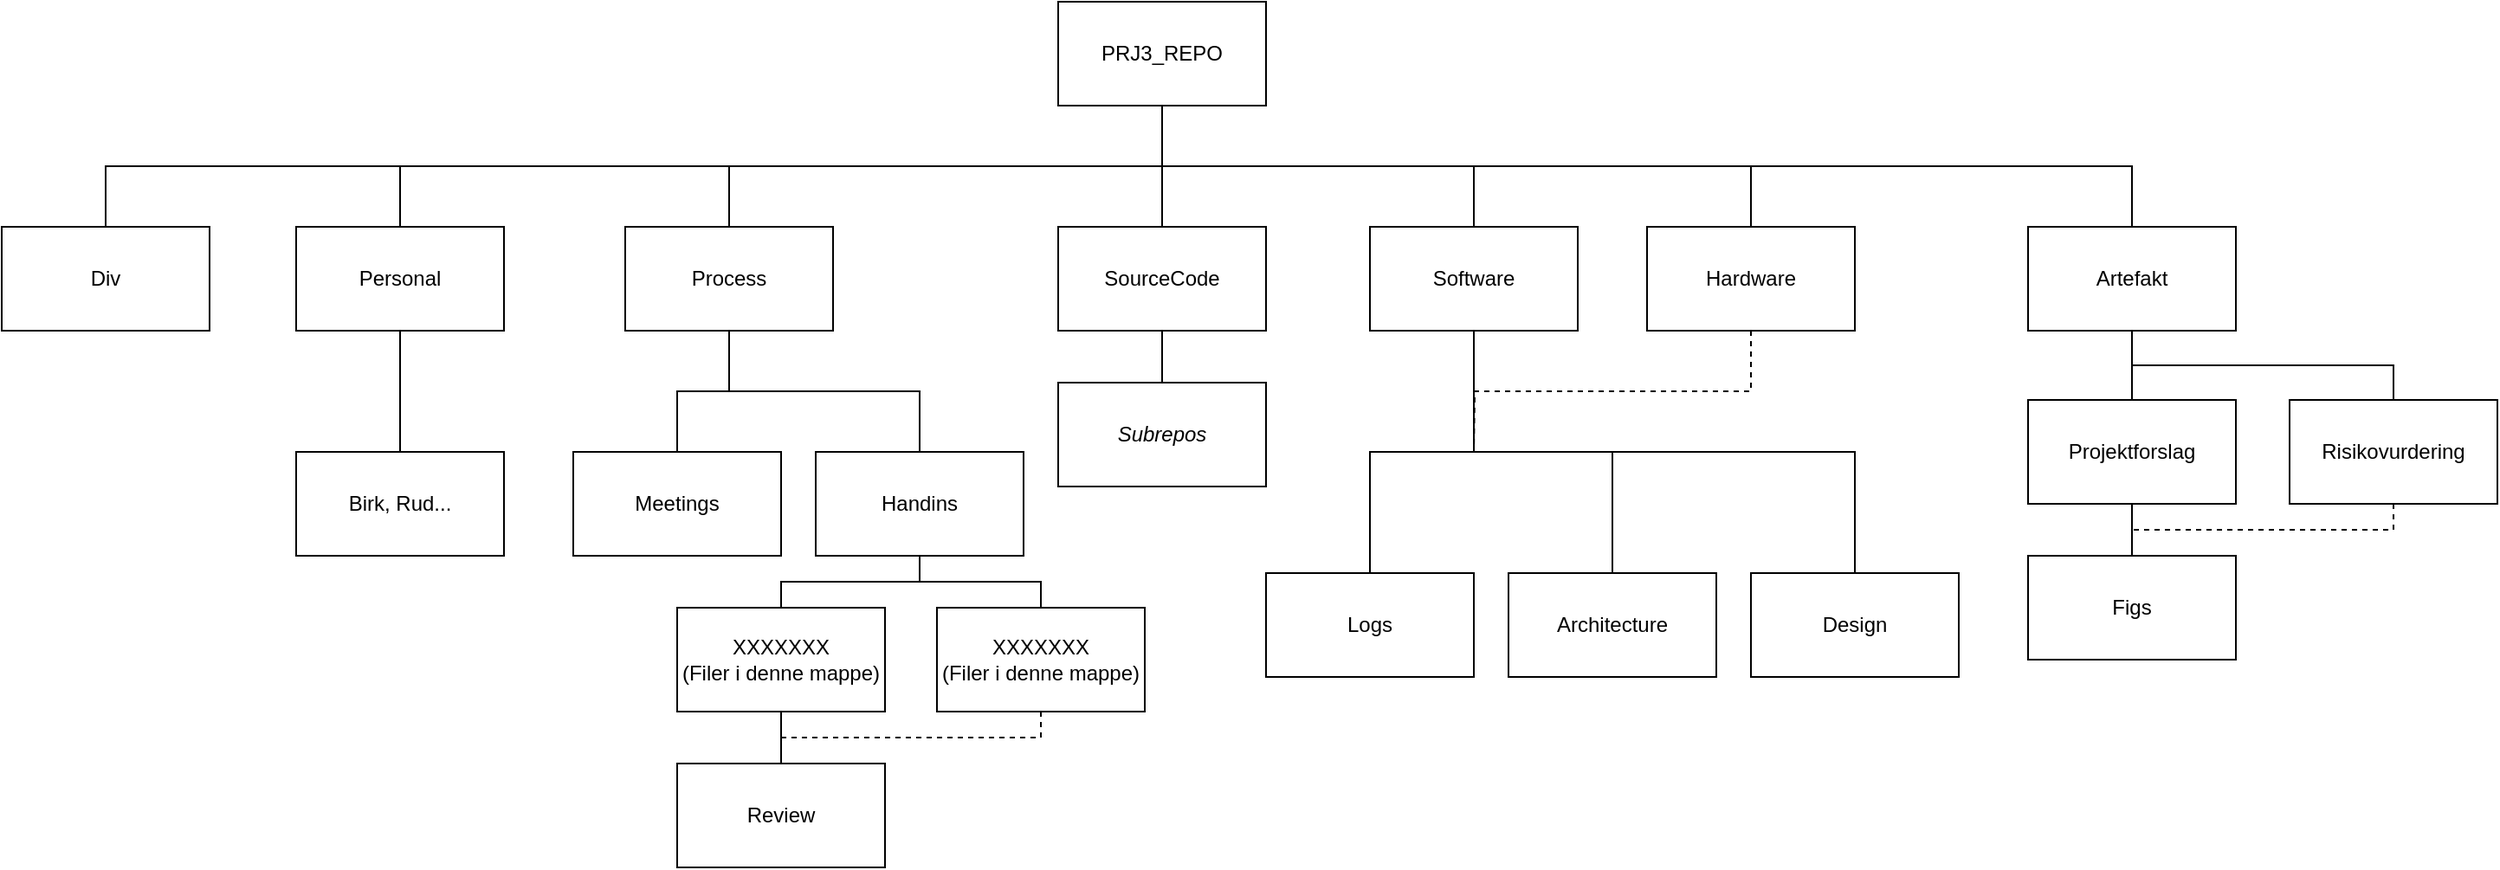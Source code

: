 <mxfile>
    <diagram id="pl-0e94Pw2YmuQ2XCuKF" name="Page-1">
        <mxGraphModel dx="1215" dy="381" grid="1" gridSize="10" guides="1" tooltips="1" connect="1" arrows="1" fold="1" page="1" pageScale="1" pageWidth="827" pageHeight="1169" math="0" shadow="0">
            <root>
                <mxCell id="0"/>
                <mxCell id="1" parent="0"/>
                <mxCell id="12" style="edgeStyle=orthogonalEdgeStyle;rounded=0;html=1;exitX=0.5;exitY=1;exitDx=0;exitDy=0;entryX=0.5;entryY=0;entryDx=0;entryDy=0;endArrow=none;endFill=0;" parent="1" source="2" target="5" edge="1">
                    <mxGeometry relative="1" as="geometry"/>
                </mxCell>
                <mxCell id="13" style="edgeStyle=orthogonalEdgeStyle;rounded=0;html=1;exitX=0.5;exitY=1;exitDx=0;exitDy=0;entryX=0.5;entryY=0;entryDx=0;entryDy=0;endArrow=none;endFill=0;" parent="1" source="2" target="6" edge="1">
                    <mxGeometry relative="1" as="geometry"/>
                </mxCell>
                <mxCell id="14" style="edgeStyle=orthogonalEdgeStyle;rounded=0;html=1;exitX=0.5;exitY=1;exitDx=0;exitDy=0;entryX=0.5;entryY=0;entryDx=0;entryDy=0;endArrow=none;endFill=0;" parent="1" source="2" target="7" edge="1">
                    <mxGeometry relative="1" as="geometry"/>
                </mxCell>
                <mxCell id="28" style="edgeStyle=orthogonalEdgeStyle;rounded=0;html=1;exitX=0.5;exitY=1;exitDx=0;exitDy=0;entryX=0.5;entryY=0;entryDx=0;entryDy=0;endArrow=none;endFill=0;" parent="1" source="2" target="27" edge="1">
                    <mxGeometry relative="1" as="geometry"/>
                </mxCell>
                <mxCell id="31" style="edgeStyle=orthogonalEdgeStyle;rounded=0;html=1;exitX=0.5;exitY=1;exitDx=0;exitDy=0;entryX=0.5;entryY=0;entryDx=0;entryDy=0;endArrow=none;endFill=0;" parent="1" source="2" target="26" edge="1">
                    <mxGeometry relative="1" as="geometry"/>
                </mxCell>
                <mxCell id="2" value="PRJ3_REPO" style="rounded=0;whiteSpace=wrap;html=1;" parent="1" vertex="1">
                    <mxGeometry x="390" y="60" width="120" height="60" as="geometry"/>
                </mxCell>
                <mxCell id="3" value="Meetings&lt;br&gt;" style="rounded=0;whiteSpace=wrap;html=1;" parent="1" vertex="1">
                    <mxGeometry x="110" y="320" width="120" height="60" as="geometry"/>
                </mxCell>
                <mxCell id="20" style="edgeStyle=orthogonalEdgeStyle;rounded=0;html=1;exitX=0.5;exitY=1;exitDx=0;exitDy=0;entryX=0.5;entryY=0;entryDx=0;entryDy=0;endArrow=none;endFill=0;" parent="1" source="4" target="19" edge="1">
                    <mxGeometry relative="1" as="geometry"/>
                </mxCell>
                <mxCell id="4" value="Personal" style="rounded=0;whiteSpace=wrap;html=1;" parent="1" vertex="1">
                    <mxGeometry x="-50" y="190" width="120" height="60" as="geometry"/>
                </mxCell>
                <mxCell id="51" style="edgeStyle=orthogonalEdgeStyle;rounded=0;html=1;exitX=0.5;exitY=1;exitDx=0;exitDy=0;entryX=0.5;entryY=0;entryDx=0;entryDy=0;endArrow=none;endFill=0;" edge="1" parent="1" source="5" target="50">
                    <mxGeometry relative="1" as="geometry"/>
                </mxCell>
                <mxCell id="5" value="SourceCode" style="rounded=0;whiteSpace=wrap;html=1;" parent="1" vertex="1">
                    <mxGeometry x="390" y="190" width="120" height="60" as="geometry"/>
                </mxCell>
                <mxCell id="17" style="edgeStyle=orthogonalEdgeStyle;rounded=0;html=1;exitX=0.5;exitY=1;exitDx=0;exitDy=0;entryX=0.5;entryY=0;entryDx=0;entryDy=0;endArrow=none;endFill=0;" parent="1" source="6" target="16" edge="1">
                    <mxGeometry relative="1" as="geometry"/>
                </mxCell>
                <mxCell id="22" style="edgeStyle=orthogonalEdgeStyle;rounded=0;html=1;exitX=0.5;exitY=1;exitDx=0;exitDy=0;entryX=0.5;entryY=0;entryDx=0;entryDy=0;endArrow=none;endFill=0;" parent="1" source="6" target="21" edge="1">
                    <mxGeometry relative="1" as="geometry"/>
                </mxCell>
                <mxCell id="24" style="edgeStyle=orthogonalEdgeStyle;rounded=0;html=1;exitX=0.5;exitY=1;exitDx=0;exitDy=0;entryX=0.5;entryY=0;entryDx=0;entryDy=0;endArrow=none;endFill=0;" parent="1" source="6" target="23" edge="1">
                    <mxGeometry relative="1" as="geometry"/>
                </mxCell>
                <mxCell id="6" value="Software" style="rounded=0;whiteSpace=wrap;html=1;" parent="1" vertex="1">
                    <mxGeometry x="570" y="190" width="120" height="60" as="geometry"/>
                </mxCell>
                <mxCell id="25" style="edgeStyle=orthogonalEdgeStyle;rounded=0;html=1;exitX=0.5;exitY=1;exitDx=0;exitDy=0;endArrow=none;endFill=0;dashed=1;" parent="1" source="7" edge="1">
                    <mxGeometry relative="1" as="geometry">
                        <mxPoint x="630" y="320" as="targetPoint"/>
                    </mxGeometry>
                </mxCell>
                <mxCell id="7" value="Hardware" style="rounded=0;whiteSpace=wrap;html=1;" parent="1" vertex="1">
                    <mxGeometry x="730" y="190" width="120" height="60" as="geometry"/>
                </mxCell>
                <mxCell id="16" value="Logs" style="rounded=0;whiteSpace=wrap;html=1;" parent="1" vertex="1">
                    <mxGeometry x="510" y="390" width="120" height="60" as="geometry"/>
                </mxCell>
                <mxCell id="19" value="Birk, Rud..." style="rounded=0;whiteSpace=wrap;html=1;" parent="1" vertex="1">
                    <mxGeometry x="-50" y="320" width="120" height="60" as="geometry"/>
                </mxCell>
                <mxCell id="21" value="Architecture" style="rounded=0;whiteSpace=wrap;html=1;" parent="1" vertex="1">
                    <mxGeometry x="650" y="390" width="120" height="60" as="geometry"/>
                </mxCell>
                <mxCell id="23" value="Design" style="rounded=0;whiteSpace=wrap;html=1;" parent="1" vertex="1">
                    <mxGeometry x="790" y="390" width="120" height="60" as="geometry"/>
                </mxCell>
                <mxCell id="39" style="edgeStyle=orthogonalEdgeStyle;rounded=0;html=1;exitX=0.5;exitY=1;exitDx=0;exitDy=0;entryX=0.5;entryY=0;entryDx=0;entryDy=0;endArrow=none;endFill=0;" parent="1" source="26" target="36" edge="1">
                    <mxGeometry relative="1" as="geometry"/>
                </mxCell>
                <mxCell id="40" style="edgeStyle=orthogonalEdgeStyle;rounded=0;html=1;exitX=0.5;exitY=1;exitDx=0;exitDy=0;entryX=0.5;entryY=0;entryDx=0;entryDy=0;endArrow=none;endFill=0;" parent="1" source="26" target="37" edge="1">
                    <mxGeometry relative="1" as="geometry"/>
                </mxCell>
                <mxCell id="26" value="Artefakt" style="rounded=0;whiteSpace=wrap;html=1;" parent="1" vertex="1">
                    <mxGeometry x="950" y="190" width="120" height="60" as="geometry"/>
                </mxCell>
                <mxCell id="29" style="edgeStyle=orthogonalEdgeStyle;rounded=0;html=1;exitX=0.5;exitY=1;exitDx=0;exitDy=0;entryX=0.5;entryY=0;entryDx=0;entryDy=0;endArrow=none;endFill=0;" parent="1" source="27" target="3" edge="1">
                    <mxGeometry relative="1" as="geometry"/>
                </mxCell>
                <mxCell id="30" style="edgeStyle=orthogonalEdgeStyle;rounded=0;html=1;exitX=0.5;exitY=1;exitDx=0;exitDy=0;entryX=0.5;entryY=0;entryDx=0;entryDy=0;endArrow=none;endFill=0;" parent="1" source="2" target="4" edge="1">
                    <mxGeometry relative="1" as="geometry"/>
                </mxCell>
                <mxCell id="33" style="edgeStyle=orthogonalEdgeStyle;rounded=0;html=1;exitX=0.5;exitY=1;exitDx=0;exitDy=0;entryX=0.5;entryY=0;entryDx=0;entryDy=0;endArrow=none;endFill=0;" parent="1" source="27" target="32" edge="1">
                    <mxGeometry relative="1" as="geometry"/>
                </mxCell>
                <mxCell id="27" value="Process" style="rounded=0;whiteSpace=wrap;html=1;" parent="1" vertex="1">
                    <mxGeometry x="140" y="190" width="120" height="60" as="geometry"/>
                </mxCell>
                <mxCell id="41" style="edgeStyle=orthogonalEdgeStyle;html=1;exitX=0.5;exitY=1;exitDx=0;exitDy=0;entryX=0.5;entryY=0;entryDx=0;entryDy=0;endArrow=none;endFill=0;rounded=0;" edge="1" parent="1" source="32" target="35">
                    <mxGeometry relative="1" as="geometry"/>
                </mxCell>
                <mxCell id="43" style="edgeStyle=orthogonalEdgeStyle;html=1;exitX=0.5;exitY=1;exitDx=0;exitDy=0;entryX=0.5;entryY=0;entryDx=0;entryDy=0;endArrow=none;endFill=0;rounded=0;" edge="1" parent="1" source="32" target="42">
                    <mxGeometry relative="1" as="geometry"/>
                </mxCell>
                <mxCell id="32" value="Handins" style="rounded=0;whiteSpace=wrap;html=1;" parent="1" vertex="1">
                    <mxGeometry x="250" y="320" width="120" height="60" as="geometry"/>
                </mxCell>
                <mxCell id="45" style="edgeStyle=orthogonalEdgeStyle;rounded=0;html=1;exitX=0.5;exitY=1;exitDx=0;exitDy=0;entryX=0.5;entryY=0;entryDx=0;entryDy=0;endArrow=none;endFill=0;" edge="1" parent="1" source="35" target="44">
                    <mxGeometry relative="1" as="geometry"/>
                </mxCell>
                <mxCell id="35" value="XXXXXXX&lt;br&gt;(Filer i denne mappe)" style="rounded=0;whiteSpace=wrap;html=1;" parent="1" vertex="1">
                    <mxGeometry x="170" y="410" width="120" height="60" as="geometry"/>
                </mxCell>
                <mxCell id="48" style="edgeStyle=orthogonalEdgeStyle;rounded=0;html=1;exitX=0.5;exitY=1;exitDx=0;exitDy=0;entryX=0.5;entryY=0;entryDx=0;entryDy=0;endArrow=none;endFill=0;" edge="1" parent="1" source="36" target="47">
                    <mxGeometry relative="1" as="geometry"/>
                </mxCell>
                <mxCell id="36" value="Projektforslag" style="rounded=0;whiteSpace=wrap;html=1;" parent="1" vertex="1">
                    <mxGeometry x="950" y="290" width="120" height="60" as="geometry"/>
                </mxCell>
                <mxCell id="49" style="edgeStyle=orthogonalEdgeStyle;rounded=0;html=1;exitX=0.5;exitY=1;exitDx=0;exitDy=0;entryX=0.5;entryY=0;entryDx=0;entryDy=0;endArrow=none;endFill=0;dashed=1;" edge="1" parent="1" source="37" target="47">
                    <mxGeometry relative="1" as="geometry"/>
                </mxCell>
                <mxCell id="37" value="Risikovurdering" style="rounded=0;whiteSpace=wrap;html=1;" parent="1" vertex="1">
                    <mxGeometry x="1101" y="290" width="120" height="60" as="geometry"/>
                </mxCell>
                <mxCell id="46" style="edgeStyle=orthogonalEdgeStyle;rounded=0;html=1;exitX=0.5;exitY=1;exitDx=0;exitDy=0;endArrow=none;endFill=0;dashed=1;entryX=0.5;entryY=0;entryDx=0;entryDy=0;" edge="1" parent="1" source="42" target="44">
                    <mxGeometry relative="1" as="geometry">
                        <mxPoint x="250" y="500" as="targetPoint"/>
                    </mxGeometry>
                </mxCell>
                <mxCell id="42" value="XXXXXXX&lt;br&gt;(Filer i denne mappe)" style="rounded=0;whiteSpace=wrap;html=1;" vertex="1" parent="1">
                    <mxGeometry x="320" y="410" width="120" height="60" as="geometry"/>
                </mxCell>
                <mxCell id="44" value="Review" style="rounded=0;whiteSpace=wrap;html=1;" vertex="1" parent="1">
                    <mxGeometry x="170" y="500" width="120" height="60" as="geometry"/>
                </mxCell>
                <mxCell id="47" value="Figs" style="rounded=0;whiteSpace=wrap;html=1;" vertex="1" parent="1">
                    <mxGeometry x="950" y="380" width="120" height="60" as="geometry"/>
                </mxCell>
                <mxCell id="50" value="&lt;i&gt;Subrepos&lt;/i&gt;" style="rounded=0;whiteSpace=wrap;html=1;" vertex="1" parent="1">
                    <mxGeometry x="390" y="280" width="120" height="60" as="geometry"/>
                </mxCell>
                <mxCell id="53" style="edgeStyle=orthogonalEdgeStyle;rounded=0;html=1;exitX=0.5;exitY=0;exitDx=0;exitDy=0;entryX=0.5;entryY=1;entryDx=0;entryDy=0;endArrow=none;endFill=0;" edge="1" parent="1" source="52" target="2">
                    <mxGeometry relative="1" as="geometry"/>
                </mxCell>
                <mxCell id="52" value="Div" style="rounded=0;whiteSpace=wrap;html=1;" vertex="1" parent="1">
                    <mxGeometry x="-220" y="190" width="120" height="60" as="geometry"/>
                </mxCell>
            </root>
        </mxGraphModel>
    </diagram>
</mxfile>